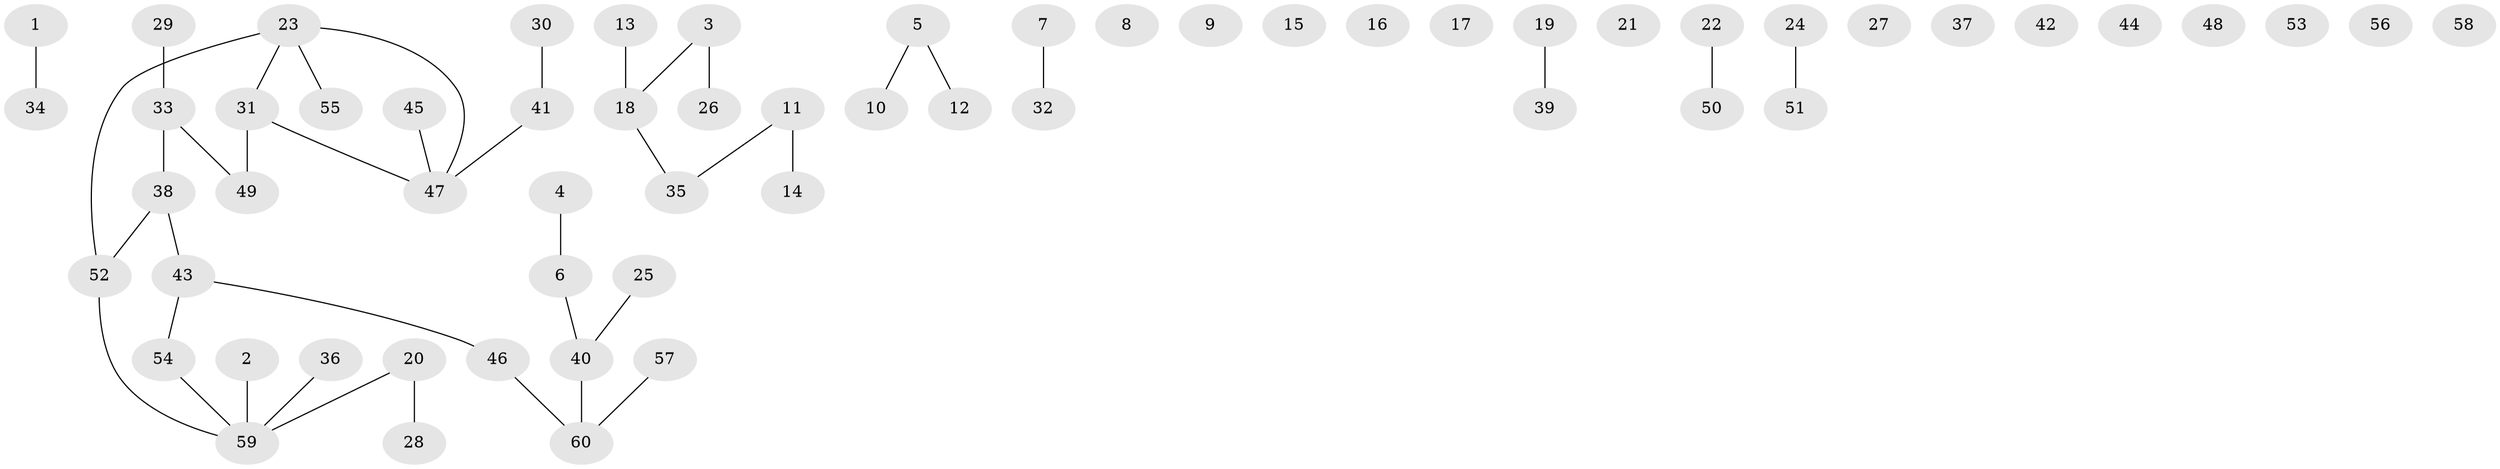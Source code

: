 // coarse degree distribution, {0: 0.4523809523809524, 1: 0.30952380952380953, 3: 0.09523809523809523, 2: 0.07142857142857142, 4: 0.047619047619047616, 5: 0.023809523809523808}
// Generated by graph-tools (version 1.1) at 2025/23/03/03/25 07:23:28]
// undirected, 60 vertices, 41 edges
graph export_dot {
graph [start="1"]
  node [color=gray90,style=filled];
  1;
  2;
  3;
  4;
  5;
  6;
  7;
  8;
  9;
  10;
  11;
  12;
  13;
  14;
  15;
  16;
  17;
  18;
  19;
  20;
  21;
  22;
  23;
  24;
  25;
  26;
  27;
  28;
  29;
  30;
  31;
  32;
  33;
  34;
  35;
  36;
  37;
  38;
  39;
  40;
  41;
  42;
  43;
  44;
  45;
  46;
  47;
  48;
  49;
  50;
  51;
  52;
  53;
  54;
  55;
  56;
  57;
  58;
  59;
  60;
  1 -- 34;
  2 -- 59;
  3 -- 18;
  3 -- 26;
  4 -- 6;
  5 -- 10;
  5 -- 12;
  6 -- 40;
  7 -- 32;
  11 -- 14;
  11 -- 35;
  13 -- 18;
  18 -- 35;
  19 -- 39;
  20 -- 28;
  20 -- 59;
  22 -- 50;
  23 -- 31;
  23 -- 47;
  23 -- 52;
  23 -- 55;
  24 -- 51;
  25 -- 40;
  29 -- 33;
  30 -- 41;
  31 -- 47;
  31 -- 49;
  33 -- 38;
  33 -- 49;
  36 -- 59;
  38 -- 43;
  38 -- 52;
  40 -- 60;
  41 -- 47;
  43 -- 46;
  43 -- 54;
  45 -- 47;
  46 -- 60;
  52 -- 59;
  54 -- 59;
  57 -- 60;
}
